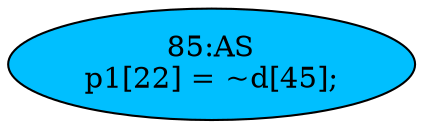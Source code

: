 strict digraph "" {
	node [label="\N"];
	"85:AS"	 [ast="<pyverilog.vparser.ast.Assign object at 0x7fee01bc9e10>",
		def_var="['p1']",
		fillcolor=deepskyblue,
		label="85:AS
p1[22] = ~d[45];",
		statements="[]",
		style=filled,
		typ=Assign,
		use_var="['d']"];
}
